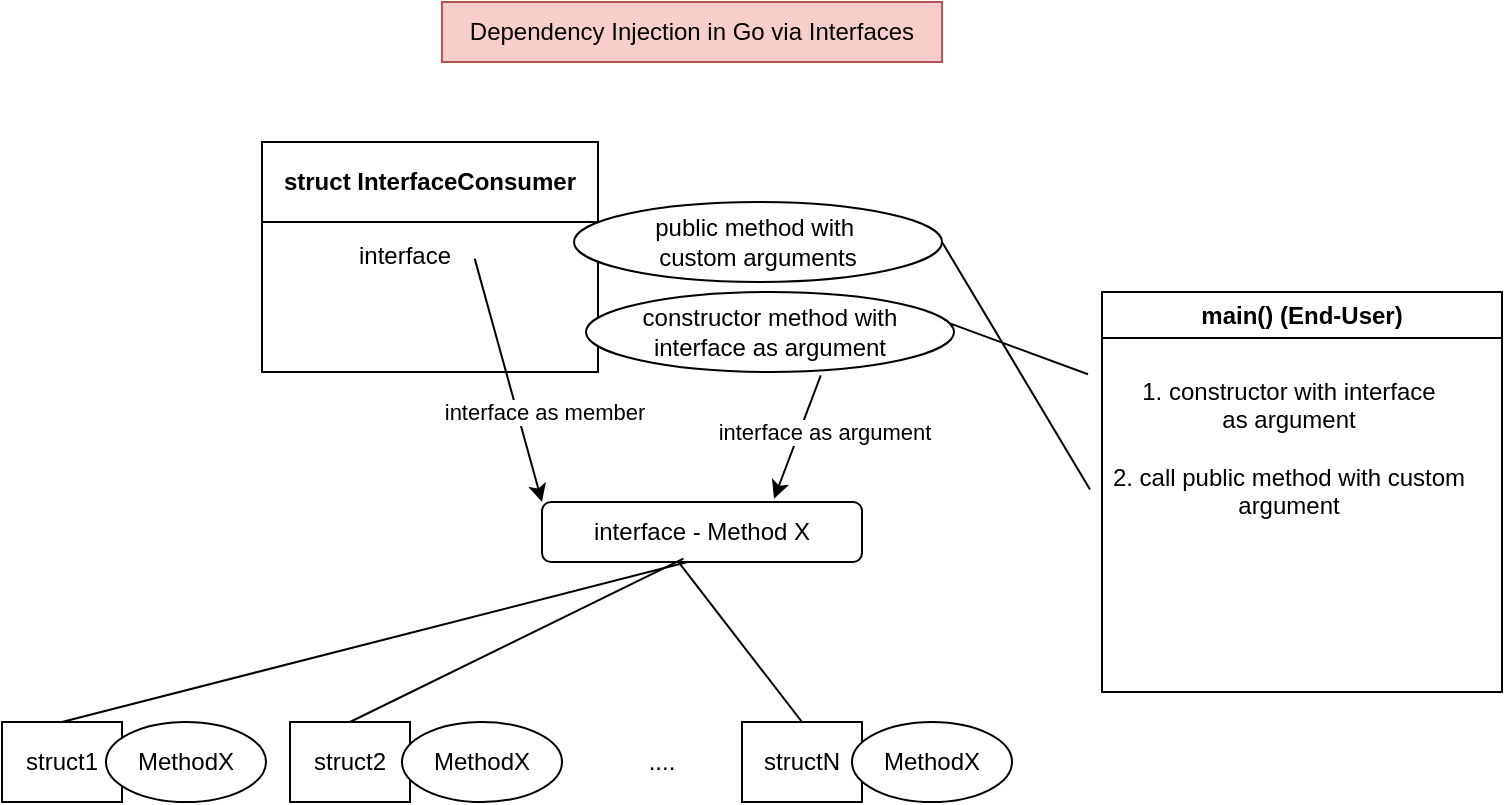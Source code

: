 <mxfile version="22.0.3" type="device">
  <diagram name="Seite-1" id="-j7jOAXPlli1O-9Jwtnp">
    <mxGraphModel dx="1089" dy="854" grid="1" gridSize="10" guides="1" tooltips="1" connect="1" arrows="1" fold="1" page="1" pageScale="1" pageWidth="827" pageHeight="1169" math="0" shadow="0">
      <root>
        <mxCell id="0" />
        <mxCell id="1" parent="0" />
        <mxCell id="FfoKwz1rjradvkiBGKCc-1" value="Dependency Injection in Go via Interfaces" style="text;html=1;strokeColor=#b85450;fillColor=#f8cecc;align=center;verticalAlign=middle;whiteSpace=wrap;rounded=0;" vertex="1" parent="1">
          <mxGeometry x="250" y="40" width="250" height="30" as="geometry" />
        </mxCell>
        <mxCell id="FfoKwz1rjradvkiBGKCc-2" value="interface - Method X" style="rounded=1;whiteSpace=wrap;html=1;" vertex="1" parent="1">
          <mxGeometry x="300" y="290" width="160" height="30" as="geometry" />
        </mxCell>
        <mxCell id="FfoKwz1rjradvkiBGKCc-3" value="struct1" style="rounded=0;whiteSpace=wrap;html=1;" vertex="1" parent="1">
          <mxGeometry x="30" y="400" width="60" height="40" as="geometry" />
        </mxCell>
        <mxCell id="FfoKwz1rjradvkiBGKCc-4" value="MethodX" style="ellipse;whiteSpace=wrap;html=1;" vertex="1" parent="1">
          <mxGeometry x="82" y="400" width="80" height="40" as="geometry" />
        </mxCell>
        <mxCell id="FfoKwz1rjradvkiBGKCc-5" value="struct2" style="rounded=0;whiteSpace=wrap;html=1;" vertex="1" parent="1">
          <mxGeometry x="174" y="400" width="60" height="40" as="geometry" />
        </mxCell>
        <mxCell id="FfoKwz1rjradvkiBGKCc-6" value="MethodX" style="ellipse;whiteSpace=wrap;html=1;" vertex="1" parent="1">
          <mxGeometry x="230" y="400" width="80" height="40" as="geometry" />
        </mxCell>
        <mxCell id="FfoKwz1rjradvkiBGKCc-7" value="structN" style="rounded=0;whiteSpace=wrap;html=1;" vertex="1" parent="1">
          <mxGeometry x="400" y="400" width="60" height="40" as="geometry" />
        </mxCell>
        <mxCell id="FfoKwz1rjradvkiBGKCc-8" value="MethodX" style="ellipse;whiteSpace=wrap;html=1;" vertex="1" parent="1">
          <mxGeometry x="455" y="400" width="80" height="40" as="geometry" />
        </mxCell>
        <mxCell id="FfoKwz1rjradvkiBGKCc-9" value="" style="endArrow=none;html=1;rounded=0;entryX=0.455;entryY=1;entryDx=0;entryDy=0;entryPerimeter=0;exitX=0.5;exitY=0;exitDx=0;exitDy=0;" edge="1" parent="1" source="FfoKwz1rjradvkiBGKCc-3" target="FfoKwz1rjradvkiBGKCc-2">
          <mxGeometry width="50" height="50" relative="1" as="geometry">
            <mxPoint x="363" y="530" as="sourcePoint" />
            <mxPoint x="413" y="480" as="targetPoint" />
          </mxGeometry>
        </mxCell>
        <mxCell id="FfoKwz1rjradvkiBGKCc-10" value="" style="endArrow=none;html=1;rounded=0;entryX=0.442;entryY=0.944;entryDx=0;entryDy=0;entryPerimeter=0;exitX=0.5;exitY=0;exitDx=0;exitDy=0;" edge="1" parent="1" source="FfoKwz1rjradvkiBGKCc-5" target="FfoKwz1rjradvkiBGKCc-2">
          <mxGeometry width="50" height="50" relative="1" as="geometry">
            <mxPoint x="203" y="380" as="sourcePoint" />
            <mxPoint x="383" y="330" as="targetPoint" />
          </mxGeometry>
        </mxCell>
        <mxCell id="FfoKwz1rjradvkiBGKCc-11" value="" style="endArrow=none;html=1;rounded=0;entryX=0.425;entryY=0.989;entryDx=0;entryDy=0;entryPerimeter=0;exitX=0.5;exitY=0;exitDx=0;exitDy=0;" edge="1" parent="1" source="FfoKwz1rjradvkiBGKCc-7" target="FfoKwz1rjradvkiBGKCc-2">
          <mxGeometry width="50" height="50" relative="1" as="geometry">
            <mxPoint x="347" y="380" as="sourcePoint" />
            <mxPoint x="382" y="328" as="targetPoint" />
          </mxGeometry>
        </mxCell>
        <mxCell id="FfoKwz1rjradvkiBGKCc-12" value="...." style="text;html=1;strokeColor=none;fillColor=none;align=center;verticalAlign=middle;whiteSpace=wrap;rounded=0;" vertex="1" parent="1">
          <mxGeometry x="330" y="405" width="60" height="30" as="geometry" />
        </mxCell>
        <mxCell id="FfoKwz1rjradvkiBGKCc-14" value="struct InterfaceConsumer" style="swimlane;whiteSpace=wrap;html=1;startSize=40;" vertex="1" parent="1">
          <mxGeometry x="160" y="110" width="168" height="115" as="geometry" />
        </mxCell>
        <mxCell id="FfoKwz1rjradvkiBGKCc-17" value="interface" style="text;html=1;align=center;verticalAlign=middle;resizable=0;points=[];autosize=1;strokeColor=none;fillColor=none;" vertex="1" parent="FfoKwz1rjradvkiBGKCc-14">
          <mxGeometry x="36" y="42" width="70" height="30" as="geometry" />
        </mxCell>
        <mxCell id="FfoKwz1rjradvkiBGKCc-15" value="" style="endArrow=classic;html=1;rounded=0;entryX=0;entryY=0;entryDx=0;entryDy=0;exitX=1.005;exitY=0.544;exitDx=0;exitDy=0;exitPerimeter=0;" edge="1" parent="1" source="FfoKwz1rjradvkiBGKCc-17" target="FfoKwz1rjradvkiBGKCc-2">
          <mxGeometry width="50" height="50" relative="1" as="geometry">
            <mxPoint x="203" y="230" as="sourcePoint" />
            <mxPoint x="283" y="230" as="targetPoint" />
          </mxGeometry>
        </mxCell>
        <mxCell id="FfoKwz1rjradvkiBGKCc-16" value="interface as member" style="edgeLabel;html=1;align=center;verticalAlign=middle;resizable=0;points=[];" vertex="1" connectable="0" parent="FfoKwz1rjradvkiBGKCc-15">
          <mxGeometry x="0.318" y="1" relative="1" as="geometry">
            <mxPoint x="11" y="-3" as="offset" />
          </mxGeometry>
        </mxCell>
        <mxCell id="FfoKwz1rjradvkiBGKCc-20" value="constructor method with&lt;br&gt;interface as argument" style="ellipse;whiteSpace=wrap;html=1;" vertex="1" parent="1">
          <mxGeometry x="322" y="185" width="184" height="40" as="geometry" />
        </mxCell>
        <mxCell id="FfoKwz1rjradvkiBGKCc-21" value="" style="endArrow=classic;html=1;rounded=0;entryX=0.725;entryY=-0.056;entryDx=0;entryDy=0;exitX=0.638;exitY=1.042;exitDx=0;exitDy=0;exitPerimeter=0;entryPerimeter=0;" edge="1" parent="1" source="FfoKwz1rjradvkiBGKCc-20" target="FfoKwz1rjradvkiBGKCc-2">
          <mxGeometry width="50" height="50" relative="1" as="geometry">
            <mxPoint x="213" y="240" as="sourcePoint" />
            <mxPoint x="333" y="300" as="targetPoint" />
          </mxGeometry>
        </mxCell>
        <mxCell id="FfoKwz1rjradvkiBGKCc-22" value="interface as argument" style="edgeLabel;html=1;align=center;verticalAlign=middle;resizable=0;points=[];" vertex="1" connectable="0" parent="FfoKwz1rjradvkiBGKCc-21">
          <mxGeometry x="0.318" y="1" relative="1" as="geometry">
            <mxPoint x="16" y="-13" as="offset" />
          </mxGeometry>
        </mxCell>
        <mxCell id="FfoKwz1rjradvkiBGKCc-25" value="main() (End-User)" style="swimlane;whiteSpace=wrap;html=1;" vertex="1" parent="1">
          <mxGeometry x="580" y="185" width="200" height="200" as="geometry" />
        </mxCell>
        <mxCell id="FfoKwz1rjradvkiBGKCc-26" value="1. constructor with interface&lt;br&gt;as argument&lt;br&gt;&lt;br&gt;2. call public method with custom&lt;br&gt;argument" style="text;html=1;align=center;verticalAlign=middle;resizable=0;points=[];autosize=1;strokeColor=none;fillColor=none;" vertex="1" parent="FfoKwz1rjradvkiBGKCc-25">
          <mxGeometry x="-7" y="33" width="200" height="90" as="geometry" />
        </mxCell>
        <mxCell id="FfoKwz1rjradvkiBGKCc-29" value="public method with&amp;nbsp;&lt;br&gt;custom arguments" style="ellipse;whiteSpace=wrap;html=1;" vertex="1" parent="1">
          <mxGeometry x="316" y="140" width="184" height="40" as="geometry" />
        </mxCell>
        <mxCell id="FfoKwz1rjradvkiBGKCc-30" value="" style="endArrow=none;html=1;rounded=0;entryX=1;entryY=0.5;entryDx=0;entryDy=0;exitX=0.005;exitY=0.73;exitDx=0;exitDy=0;exitPerimeter=0;" edge="1" parent="1" source="FfoKwz1rjradvkiBGKCc-26" target="FfoKwz1rjradvkiBGKCc-29">
          <mxGeometry width="50" height="50" relative="1" as="geometry">
            <mxPoint x="580" y="220" as="sourcePoint" />
            <mxPoint x="390" y="380" as="targetPoint" />
          </mxGeometry>
        </mxCell>
        <mxCell id="FfoKwz1rjradvkiBGKCc-31" value="" style="endArrow=none;html=1;rounded=0;entryX=0.989;entryY=0.392;entryDx=0;entryDy=0;entryPerimeter=0;" edge="1" parent="1" source="FfoKwz1rjradvkiBGKCc-26" target="FfoKwz1rjradvkiBGKCc-20">
          <mxGeometry width="50" height="50" relative="1" as="geometry">
            <mxPoint x="584" y="294" as="sourcePoint" />
            <mxPoint x="510" y="170" as="targetPoint" />
          </mxGeometry>
        </mxCell>
      </root>
    </mxGraphModel>
  </diagram>
</mxfile>
